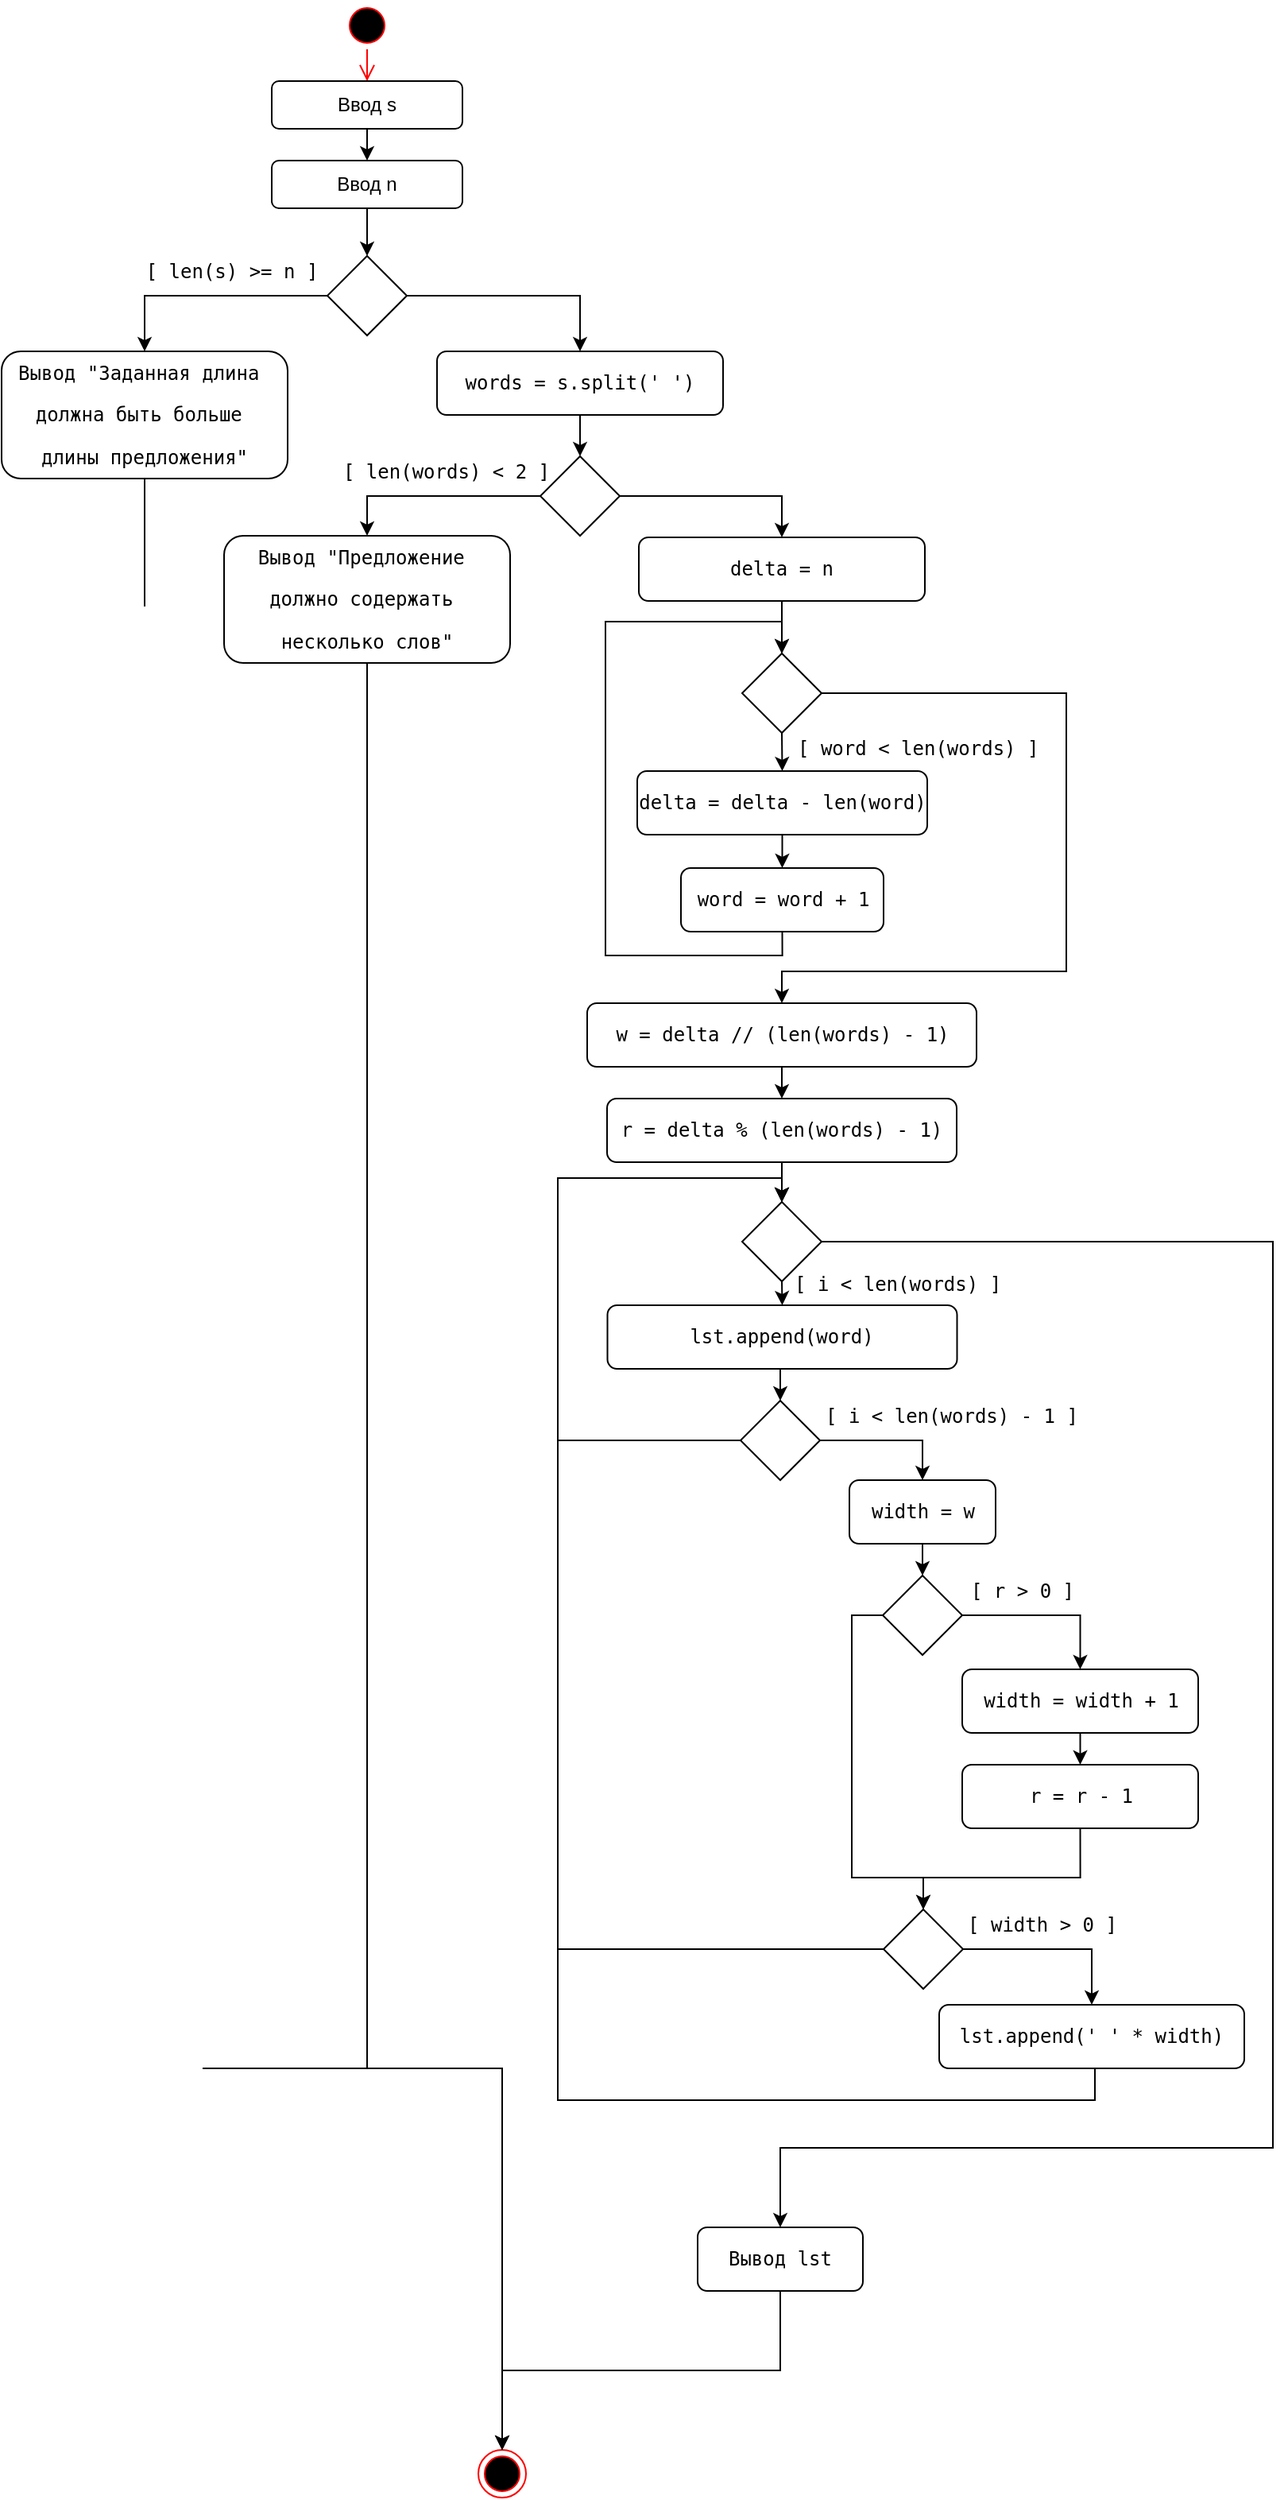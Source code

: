 <mxfile version="14.1.8" type="device"><diagram id="8eClRyfRKuZTJK0j-eO9" name="Страница 1"><mxGraphModel dx="1278" dy="784" grid="1" gridSize="10" guides="1" tooltips="1" connect="1" arrows="1" fold="1" page="1" pageScale="1" pageWidth="827" pageHeight="1169" math="0" shadow="0"><root><mxCell id="0"/><mxCell id="1" parent="0"/><mxCell id="L-USjLW_l7-2wz2PihbB-1" value="" style="ellipse;html=1;shape=startState;fillColor=#000000;strokeColor=#ff0000;" vertex="1" parent="1"><mxGeometry x="265" y="20" width="30" height="30" as="geometry"/></mxCell><mxCell id="L-USjLW_l7-2wz2PihbB-2" value="" style="edgeStyle=orthogonalEdgeStyle;html=1;verticalAlign=bottom;endArrow=open;endSize=8;strokeColor=#ff0000;entryX=0.5;entryY=0;entryDx=0;entryDy=0;" edge="1" source="L-USjLW_l7-2wz2PihbB-1" parent="1" target="L-USjLW_l7-2wz2PihbB-4"><mxGeometry relative="1" as="geometry"><mxPoint x="280" y="110" as="targetPoint"/></mxGeometry></mxCell><mxCell id="L-USjLW_l7-2wz2PihbB-3" value="" style="ellipse;html=1;shape=endState;fillColor=#000000;strokeColor=#ff0000;" vertex="1" parent="1"><mxGeometry x="350" y="1560" width="30" height="30" as="geometry"/></mxCell><mxCell id="L-USjLW_l7-2wz2PihbB-6" style="edgeStyle=orthogonalEdgeStyle;rounded=0;orthogonalLoop=1;jettySize=auto;html=1;exitX=0.5;exitY=1;exitDx=0;exitDy=0;entryX=0.5;entryY=0;entryDx=0;entryDy=0;" edge="1" parent="1" source="L-USjLW_l7-2wz2PihbB-4" target="L-USjLW_l7-2wz2PihbB-5"><mxGeometry relative="1" as="geometry"/></mxCell><mxCell id="L-USjLW_l7-2wz2PihbB-4" value="Ввод s" style="rounded=1;whiteSpace=wrap;html=1;" vertex="1" parent="1"><mxGeometry x="220" y="70" width="120" height="30" as="geometry"/></mxCell><mxCell id="L-USjLW_l7-2wz2PihbB-8" style="edgeStyle=orthogonalEdgeStyle;rounded=0;orthogonalLoop=1;jettySize=auto;html=1;exitX=0.5;exitY=1;exitDx=0;exitDy=0;" edge="1" parent="1" source="L-USjLW_l7-2wz2PihbB-5" target="L-USjLW_l7-2wz2PihbB-7"><mxGeometry relative="1" as="geometry"/></mxCell><mxCell id="L-USjLW_l7-2wz2PihbB-5" value="Ввод n" style="rounded=1;whiteSpace=wrap;html=1;" vertex="1" parent="1"><mxGeometry x="220" y="120" width="120" height="30" as="geometry"/></mxCell><mxCell id="L-USjLW_l7-2wz2PihbB-26" style="edgeStyle=orthogonalEdgeStyle;rounded=0;orthogonalLoop=1;jettySize=auto;html=1;exitX=1;exitY=0.5;exitDx=0;exitDy=0;fontColor=#000000;" edge="1" parent="1" source="L-USjLW_l7-2wz2PihbB-7" target="L-USjLW_l7-2wz2PihbB-9"><mxGeometry relative="1" as="geometry"/></mxCell><mxCell id="L-USjLW_l7-2wz2PihbB-27" style="edgeStyle=orthogonalEdgeStyle;rounded=0;orthogonalLoop=1;jettySize=auto;html=1;exitX=0;exitY=0.5;exitDx=0;exitDy=0;fontColor=#000000;" edge="1" parent="1" source="L-USjLW_l7-2wz2PihbB-7" target="L-USjLW_l7-2wz2PihbB-25"><mxGeometry relative="1" as="geometry"/></mxCell><mxCell id="L-USjLW_l7-2wz2PihbB-7" value="" style="rhombus;whiteSpace=wrap;html=1;" vertex="1" parent="1"><mxGeometry x="255" y="180" width="50" height="50" as="geometry"/></mxCell><mxCell id="L-USjLW_l7-2wz2PihbB-28" style="edgeStyle=orthogonalEdgeStyle;rounded=0;orthogonalLoop=1;jettySize=auto;html=1;exitX=0.5;exitY=1;exitDx=0;exitDy=0;entryX=0.5;entryY=0;entryDx=0;entryDy=0;fontColor=#000000;" edge="1" parent="1" source="L-USjLW_l7-2wz2PihbB-9" target="L-USjLW_l7-2wz2PihbB-13"><mxGeometry relative="1" as="geometry"/></mxCell><mxCell id="L-USjLW_l7-2wz2PihbB-9" value="&lt;pre style=&quot;font-family: &amp;quot;jetbrains mono&amp;quot;, monospace;&quot;&gt;words = s.split(&lt;span style=&quot;&quot;&gt;' '&lt;/span&gt;)&lt;/pre&gt;" style="rounded=1;whiteSpace=wrap;html=1;labelBackgroundColor=none;" vertex="1" parent="1"><mxGeometry x="324" y="240" width="180" height="40" as="geometry"/></mxCell><mxCell id="L-USjLW_l7-2wz2PihbB-32" style="edgeStyle=orthogonalEdgeStyle;rounded=0;orthogonalLoop=1;jettySize=auto;html=1;exitX=0;exitY=0.5;exitDx=0;exitDy=0;entryX=0.5;entryY=0;entryDx=0;entryDy=0;fontColor=#000000;" edge="1" parent="1" source="L-USjLW_l7-2wz2PihbB-13" target="L-USjLW_l7-2wz2PihbB-30"><mxGeometry relative="1" as="geometry"/></mxCell><mxCell id="L-USjLW_l7-2wz2PihbB-33" style="edgeStyle=orthogonalEdgeStyle;rounded=0;orthogonalLoop=1;jettySize=auto;html=1;exitX=1;exitY=0.5;exitDx=0;exitDy=0;fontColor=#000000;" edge="1" parent="1" source="L-USjLW_l7-2wz2PihbB-13" target="L-USjLW_l7-2wz2PihbB-21"><mxGeometry relative="1" as="geometry"/></mxCell><mxCell id="L-USjLW_l7-2wz2PihbB-13" value="" style="rhombus;whiteSpace=wrap;html=1;" vertex="1" parent="1"><mxGeometry x="389" y="306" width="50" height="50" as="geometry"/></mxCell><mxCell id="L-USjLW_l7-2wz2PihbB-41" style="edgeStyle=orthogonalEdgeStyle;rounded=0;orthogonalLoop=1;jettySize=auto;html=1;exitX=0.5;exitY=1;exitDx=0;exitDy=0;fontColor=#000000;" edge="1" parent="1" source="L-USjLW_l7-2wz2PihbB-21" target="L-USjLW_l7-2wz2PihbB-37"><mxGeometry relative="1" as="geometry"/></mxCell><mxCell id="L-USjLW_l7-2wz2PihbB-21" value="&lt;pre style=&quot;font-family: &amp;#34;jetbrains mono&amp;#34; , monospace&quot;&gt;delta = n&lt;/pre&gt;" style="rounded=1;whiteSpace=wrap;html=1;labelBackgroundColor=none;" vertex="1" parent="1"><mxGeometry x="451" y="357" width="180" height="40" as="geometry"/></mxCell><mxCell id="L-USjLW_l7-2wz2PihbB-29" style="edgeStyle=orthogonalEdgeStyle;rounded=0;orthogonalLoop=1;jettySize=auto;html=1;exitX=0.5;exitY=1;exitDx=0;exitDy=0;fontColor=#000000;entryX=0.5;entryY=0;entryDx=0;entryDy=0;" edge="1" parent="1" source="L-USjLW_l7-2wz2PihbB-25" target="L-USjLW_l7-2wz2PihbB-3"><mxGeometry relative="1" as="geometry"><mxPoint x="320" y="780" as="targetPoint"/><Array as="points"><mxPoint x="140" y="1320"/><mxPoint x="365" y="1320"/></Array></mxGeometry></mxCell><mxCell id="L-USjLW_l7-2wz2PihbB-25" value="&lt;pre style=&quot;font-family: &amp;#34;jetbrains mono&amp;#34; , monospace&quot;&gt;Вывод &quot;Заданная длина &lt;/pre&gt;&lt;pre style=&quot;font-family: &amp;#34;jetbrains mono&amp;#34; , monospace&quot;&gt;должна быть больше &lt;/pre&gt;&lt;pre style=&quot;font-family: &amp;#34;jetbrains mono&amp;#34; , monospace&quot;&gt;длины предложения&quot;&lt;/pre&gt;" style="rounded=1;whiteSpace=wrap;html=1;labelBackgroundColor=none;" vertex="1" parent="1"><mxGeometry x="50" y="240" width="180" height="80" as="geometry"/></mxCell><mxCell id="L-USjLW_l7-2wz2PihbB-31" style="edgeStyle=orthogonalEdgeStyle;rounded=0;orthogonalLoop=1;jettySize=auto;html=1;exitX=0.5;exitY=1;exitDx=0;exitDy=0;entryX=0.5;entryY=0;entryDx=0;entryDy=0;fontColor=#000000;" edge="1" parent="1" source="L-USjLW_l7-2wz2PihbB-30" target="L-USjLW_l7-2wz2PihbB-3"><mxGeometry relative="1" as="geometry"><Array as="points"><mxPoint x="280" y="1320"/><mxPoint x="365" y="1320"/></Array></mxGeometry></mxCell><mxCell id="L-USjLW_l7-2wz2PihbB-30" value="&lt;pre style=&quot;font-family: &amp;#34;jetbrains mono&amp;#34; , monospace&quot;&gt;Вывод &quot;Предложение &lt;/pre&gt;&lt;pre style=&quot;font-family: &amp;#34;jetbrains mono&amp;#34; , monospace&quot;&gt;должно содержать &lt;/pre&gt;&lt;pre style=&quot;font-family: &amp;#34;jetbrains mono&amp;#34; , monospace&quot;&gt;несколько слов&quot;&lt;/pre&gt;" style="rounded=1;whiteSpace=wrap;html=1;labelBackgroundColor=none;" vertex="1" parent="1"><mxGeometry x="190" y="356" width="180" height="80" as="geometry"/></mxCell><mxCell id="L-USjLW_l7-2wz2PihbB-35" value="&lt;pre style=&quot;font-family: &amp;#34;jetbrains mono&amp;#34; , monospace&quot;&gt;&lt;span&gt;[ len&lt;/span&gt;(s) &amp;gt;= n ]&lt;/pre&gt;" style="text;whiteSpace=wrap;html=1;labelBackgroundColor=none;align=center;verticalAlign=middle;" vertex="1" parent="1"><mxGeometry x="135" y="180" width="120" height="20" as="geometry"/></mxCell><mxCell id="L-USjLW_l7-2wz2PihbB-36" value="&lt;pre style=&quot;font-family: &amp;#34;jetbrains mono&amp;#34; , monospace&quot;&gt;&lt;span&gt;[ len&lt;/span&gt;(words) &amp;lt; &lt;span&gt;2 ]&lt;/span&gt;&lt;/pre&gt;" style="text;whiteSpace=wrap;html=1;verticalAlign=middle;align=center;labelBackgroundColor=none;" vertex="1" parent="1"><mxGeometry x="265" y="306" width="130" height="20" as="geometry"/></mxCell><mxCell id="L-USjLW_l7-2wz2PihbB-42" style="edgeStyle=orthogonalEdgeStyle;rounded=0;orthogonalLoop=1;jettySize=auto;html=1;exitX=0.5;exitY=1;exitDx=0;exitDy=0;entryX=0.5;entryY=0;entryDx=0;entryDy=0;fontColor=#000000;" edge="1" parent="1" source="L-USjLW_l7-2wz2PihbB-37" target="L-USjLW_l7-2wz2PihbB-39"><mxGeometry relative="1" as="geometry"/></mxCell><mxCell id="L-USjLW_l7-2wz2PihbB-50" style="edgeStyle=orthogonalEdgeStyle;rounded=0;orthogonalLoop=1;jettySize=auto;html=1;exitX=1;exitY=0.5;exitDx=0;exitDy=0;entryX=0.5;entryY=0;entryDx=0;entryDy=0;fontColor=#000000;" edge="1" parent="1" source="L-USjLW_l7-2wz2PihbB-37" target="L-USjLW_l7-2wz2PihbB-46"><mxGeometry relative="1" as="geometry"><Array as="points"><mxPoint x="720" y="455"/><mxPoint x="720" y="630"/><mxPoint x="541" y="630"/></Array></mxGeometry></mxCell><mxCell id="L-USjLW_l7-2wz2PihbB-37" value="" style="rhombus;whiteSpace=wrap;html=1;" vertex="1" parent="1"><mxGeometry x="516" y="430" width="50" height="50" as="geometry"/></mxCell><mxCell id="L-USjLW_l7-2wz2PihbB-43" style="edgeStyle=orthogonalEdgeStyle;rounded=0;orthogonalLoop=1;jettySize=auto;html=1;exitX=0.5;exitY=1;exitDx=0;exitDy=0;entryX=0.5;entryY=0;entryDx=0;entryDy=0;fontColor=#000000;" edge="1" parent="1" source="L-USjLW_l7-2wz2PihbB-39" target="L-USjLW_l7-2wz2PihbB-40"><mxGeometry relative="1" as="geometry"/></mxCell><mxCell id="L-USjLW_l7-2wz2PihbB-39" value="&lt;pre style=&quot;font-family: &amp;#34;jetbrains mono&amp;#34; , monospace&quot;&gt;&lt;pre style=&quot;font-family: &amp;#34;jetbrains mono&amp;#34; , monospace&quot;&gt;delta = delta - &lt;span&gt;len&lt;/span&gt;&lt;span&gt;(word)&lt;/span&gt;&lt;/pre&gt;&lt;/pre&gt;" style="rounded=1;whiteSpace=wrap;html=1;labelBackgroundColor=none;" vertex="1" parent="1"><mxGeometry x="450" y="504" width="182.5" height="40" as="geometry"/></mxCell><mxCell id="L-USjLW_l7-2wz2PihbB-44" style="edgeStyle=orthogonalEdgeStyle;rounded=0;orthogonalLoop=1;jettySize=auto;html=1;exitX=0.5;exitY=1;exitDx=0;exitDy=0;fontColor=#000000;entryX=0.5;entryY=0;entryDx=0;entryDy=0;" edge="1" parent="1" source="L-USjLW_l7-2wz2PihbB-40" target="L-USjLW_l7-2wz2PihbB-37"><mxGeometry relative="1" as="geometry"><mxPoint x="570" y="420" as="targetPoint"/><Array as="points"><mxPoint x="541" y="620"/><mxPoint x="430" y="620"/><mxPoint x="430" y="410"/><mxPoint x="541" y="410"/></Array></mxGeometry></mxCell><mxCell id="L-USjLW_l7-2wz2PihbB-40" value="&lt;pre style=&quot;font-family: &amp;#34;jetbrains mono&amp;#34; , monospace&quot;&gt;word = word + 1&lt;/pre&gt;" style="rounded=1;whiteSpace=wrap;html=1;labelBackgroundColor=none;" vertex="1" parent="1"><mxGeometry x="477.5" y="565" width="127.5" height="40" as="geometry"/></mxCell><mxCell id="L-USjLW_l7-2wz2PihbB-45" value="&lt;pre style=&quot;font-family: &amp;quot;jetbrains mono&amp;quot; , monospace&quot;&gt;&lt;span&gt;[ word &amp;lt; len(words) &lt;/span&gt;&lt;span&gt;]&lt;/span&gt;&lt;/pre&gt;" style="text;whiteSpace=wrap;html=1;verticalAlign=middle;align=left;labelBackgroundColor=none;" vertex="1" parent="1"><mxGeometry x="549" y="480" width="161" height="20" as="geometry"/></mxCell><mxCell id="L-USjLW_l7-2wz2PihbB-49" style="edgeStyle=orthogonalEdgeStyle;rounded=0;orthogonalLoop=1;jettySize=auto;html=1;exitX=0.5;exitY=1;exitDx=0;exitDy=0;entryX=0.5;entryY=0;entryDx=0;entryDy=0;fontColor=#000000;" edge="1" parent="1" source="L-USjLW_l7-2wz2PihbB-46" target="L-USjLW_l7-2wz2PihbB-47"><mxGeometry relative="1" as="geometry"/></mxCell><mxCell id="L-USjLW_l7-2wz2PihbB-46" value="&lt;pre style=&quot;font-family: &amp;quot;jetbrains mono&amp;quot; , monospace&quot;&gt;&lt;pre style=&quot;font-family: &amp;quot;jetbrains mono&amp;quot;, monospace;&quot;&gt;w = delta // (&lt;span style=&quot;&quot;&gt;len&lt;/span&gt;(words) - &lt;span style=&quot;&quot;&gt;1&lt;/span&gt;)&lt;/pre&gt;&lt;/pre&gt;" style="rounded=1;whiteSpace=wrap;html=1;labelBackgroundColor=none;" vertex="1" parent="1"><mxGeometry x="418.5" y="650" width="245" height="40" as="geometry"/></mxCell><mxCell id="L-USjLW_l7-2wz2PihbB-52" style="edgeStyle=orthogonalEdgeStyle;rounded=0;orthogonalLoop=1;jettySize=auto;html=1;exitX=0.5;exitY=1;exitDx=0;exitDy=0;fontColor=#000000;" edge="1" parent="1" source="L-USjLW_l7-2wz2PihbB-47" target="L-USjLW_l7-2wz2PihbB-51"><mxGeometry relative="1" as="geometry"/></mxCell><mxCell id="L-USjLW_l7-2wz2PihbB-47" value="&lt;pre style=&quot;font-family: &amp;quot;jetbrains mono&amp;quot; , monospace&quot;&gt;r = delta % (&lt;span style=&quot;font-family: &amp;quot;jetbrains mono&amp;quot;, monospace;&quot;&gt;len&lt;/span&gt;&lt;span style=&quot;font-family: &amp;quot;jetbrains mono&amp;quot;, monospace;&quot;&gt;(words) - &lt;/span&gt;&lt;span style=&quot;font-family: &amp;quot;jetbrains mono&amp;quot;, monospace;&quot;&gt;1&lt;/span&gt;&lt;span style=&quot;font-family: &amp;quot;jetbrains mono&amp;quot;, monospace;&quot;&gt;)&lt;/span&gt;&lt;/pre&gt;" style="rounded=1;whiteSpace=wrap;html=1;labelBackgroundColor=none;" vertex="1" parent="1"><mxGeometry x="431" y="710" width="220" height="40" as="geometry"/></mxCell><mxCell id="L-USjLW_l7-2wz2PihbB-54" style="edgeStyle=orthogonalEdgeStyle;rounded=0;orthogonalLoop=1;jettySize=auto;html=1;exitX=0.5;exitY=1;exitDx=0;exitDy=0;entryX=0.5;entryY=0;entryDx=0;entryDy=0;fontColor=#000000;" edge="1" parent="1" source="L-USjLW_l7-2wz2PihbB-51" target="L-USjLW_l7-2wz2PihbB-53"><mxGeometry relative="1" as="geometry"/></mxCell><mxCell id="L-USjLW_l7-2wz2PihbB-58" style="edgeStyle=orthogonalEdgeStyle;rounded=0;orthogonalLoop=1;jettySize=auto;html=1;exitX=1;exitY=0.5;exitDx=0;exitDy=0;entryX=0.5;entryY=0;entryDx=0;entryDy=0;fontColor=#000000;" edge="1" parent="1" source="L-USjLW_l7-2wz2PihbB-51" target="L-USjLW_l7-2wz2PihbB-56"><mxGeometry relative="1" as="geometry"><Array as="points"><mxPoint x="850" y="800"/><mxPoint x="850" y="1370"/><mxPoint x="540" y="1370"/></Array></mxGeometry></mxCell><mxCell id="L-USjLW_l7-2wz2PihbB-51" value="" style="rhombus;whiteSpace=wrap;html=1;" vertex="1" parent="1"><mxGeometry x="516" y="775" width="50" height="50" as="geometry"/></mxCell><mxCell id="L-USjLW_l7-2wz2PihbB-60" style="edgeStyle=orthogonalEdgeStyle;rounded=0;orthogonalLoop=1;jettySize=auto;html=1;exitX=0.5;exitY=1;exitDx=0;exitDy=0;entryX=0.5;entryY=0;entryDx=0;entryDy=0;fontColor=#000000;" edge="1" parent="1" source="L-USjLW_l7-2wz2PihbB-53" target="L-USjLW_l7-2wz2PihbB-59"><mxGeometry relative="1" as="geometry"/></mxCell><mxCell id="L-USjLW_l7-2wz2PihbB-53" value="&lt;pre style=&quot;font-family: &amp;quot;jetbrains mono&amp;quot; , monospace&quot;&gt;&lt;pre style=&quot;font-family: &amp;quot;jetbrains mono&amp;quot;, monospace;&quot;&gt;lst.append(word)&lt;/pre&gt;&lt;/pre&gt;" style="rounded=1;whiteSpace=wrap;html=1;labelBackgroundColor=none;" vertex="1" parent="1"><mxGeometry x="431.25" y="840" width="220" height="40" as="geometry"/></mxCell><mxCell id="L-USjLW_l7-2wz2PihbB-55" value="&lt;pre style=&quot;font-family: &amp;quot;jetbrains mono&amp;quot;, monospace;&quot;&gt;[ i &amp;lt; len(words) ]&lt;/pre&gt;" style="text;whiteSpace=wrap;html=1;verticalAlign=middle;align=left;labelBackgroundColor=none;" vertex="1" parent="1"><mxGeometry x="547" y="817" width="150" height="20" as="geometry"/></mxCell><mxCell id="L-USjLW_l7-2wz2PihbB-57" style="edgeStyle=orthogonalEdgeStyle;rounded=0;orthogonalLoop=1;jettySize=auto;html=1;exitX=0.5;exitY=1;exitDx=0;exitDy=0;fontColor=#000000;" edge="1" parent="1" source="L-USjLW_l7-2wz2PihbB-56" target="L-USjLW_l7-2wz2PihbB-3"><mxGeometry relative="1" as="geometry"/></mxCell><mxCell id="L-USjLW_l7-2wz2PihbB-56" value="&lt;pre style=&quot;font-family: &amp;#34;jetbrains mono&amp;#34; , monospace&quot;&gt;Вывод lst&lt;/pre&gt;" style="rounded=1;whiteSpace=wrap;html=1;labelBackgroundColor=none;" vertex="1" parent="1"><mxGeometry x="488" y="1420" width="104" height="40" as="geometry"/></mxCell><mxCell id="L-USjLW_l7-2wz2PihbB-64" style="edgeStyle=orthogonalEdgeStyle;rounded=0;orthogonalLoop=1;jettySize=auto;html=1;exitX=0.5;exitY=1;exitDx=0;exitDy=0;entryX=0.5;entryY=0;entryDx=0;entryDy=0;fontColor=#000000;" edge="1" parent="1" source="L-USjLW_l7-2wz2PihbB-59" target="L-USjLW_l7-2wz2PihbB-51"><mxGeometry relative="1" as="geometry"><Array as="points"><mxPoint x="540" y="925"/><mxPoint x="400" y="925"/><mxPoint x="400" y="760"/><mxPoint x="541" y="760"/></Array></mxGeometry></mxCell><mxCell id="L-USjLW_l7-2wz2PihbB-66" style="edgeStyle=orthogonalEdgeStyle;rounded=0;orthogonalLoop=1;jettySize=auto;html=1;exitX=1;exitY=0.5;exitDx=0;exitDy=0;fontColor=#000000;entryX=0.5;entryY=0;entryDx=0;entryDy=0;" edge="1" parent="1" source="L-USjLW_l7-2wz2PihbB-59" target="L-USjLW_l7-2wz2PihbB-65"><mxGeometry relative="1" as="geometry"/></mxCell><mxCell id="L-USjLW_l7-2wz2PihbB-59" value="" style="rhombus;whiteSpace=wrap;html=1;" vertex="1" parent="1"><mxGeometry x="515" y="900" width="50" height="50" as="geometry"/></mxCell><mxCell id="L-USjLW_l7-2wz2PihbB-61" value="&lt;pre style=&quot;font-family: &amp;quot;jetbrains mono&amp;quot; , monospace&quot;&gt;[ i &amp;lt; &lt;span&gt;len&lt;/span&gt;(words) - &lt;span&gt;1 ]&lt;/span&gt;&lt;/pre&gt;" style="text;whiteSpace=wrap;html=1;verticalAlign=middle;align=center;labelBackgroundColor=none;" vertex="1" parent="1"><mxGeometry x="566" y="900" width="164" height="20" as="geometry"/></mxCell><mxCell id="L-USjLW_l7-2wz2PihbB-71" style="edgeStyle=orthogonalEdgeStyle;rounded=0;orthogonalLoop=1;jettySize=auto;html=1;exitX=0.5;exitY=1;exitDx=0;exitDy=0;entryX=0.5;entryY=0;entryDx=0;entryDy=0;fontColor=#000000;" edge="1" parent="1" source="L-USjLW_l7-2wz2PihbB-65" target="L-USjLW_l7-2wz2PihbB-67"><mxGeometry relative="1" as="geometry"/></mxCell><mxCell id="L-USjLW_l7-2wz2PihbB-65" value="&lt;pre style=&quot;font-family: &amp;quot;jetbrains mono&amp;quot; , monospace&quot;&gt;&lt;pre style=&quot;font-family: &amp;quot;jetbrains mono&amp;quot; , monospace&quot;&gt;&lt;pre style=&quot;font-family: &amp;quot;jetbrains mono&amp;quot;, monospace;&quot;&gt;width = w&lt;/pre&gt;&lt;/pre&gt;&lt;/pre&gt;" style="rounded=1;whiteSpace=wrap;html=1;labelBackgroundColor=none;" vertex="1" parent="1"><mxGeometry x="583.5" y="950" width="92" height="40" as="geometry"/></mxCell><mxCell id="L-USjLW_l7-2wz2PihbB-81" style="edgeStyle=orthogonalEdgeStyle;rounded=0;orthogonalLoop=1;jettySize=auto;html=1;exitX=1;exitY=0.5;exitDx=0;exitDy=0;fontColor=#000000;" edge="1" parent="1" source="L-USjLW_l7-2wz2PihbB-67" target="L-USjLW_l7-2wz2PihbB-72"><mxGeometry relative="1" as="geometry"/></mxCell><mxCell id="L-USjLW_l7-2wz2PihbB-82" style="edgeStyle=orthogonalEdgeStyle;rounded=0;orthogonalLoop=1;jettySize=auto;html=1;exitX=0;exitY=0.5;exitDx=0;exitDy=0;fontColor=#000000;" edge="1" parent="1" source="L-USjLW_l7-2wz2PihbB-67" target="L-USjLW_l7-2wz2PihbB-69"><mxGeometry relative="1" as="geometry"><Array as="points"><mxPoint x="585" y="1035"/><mxPoint x="585" y="1200"/><mxPoint x="630" y="1200"/></Array></mxGeometry></mxCell><mxCell id="L-USjLW_l7-2wz2PihbB-67" value="" style="rhombus;whiteSpace=wrap;html=1;" vertex="1" parent="1"><mxGeometry x="604.5" y="1010" width="50" height="50" as="geometry"/></mxCell><mxCell id="L-USjLW_l7-2wz2PihbB-84" style="edgeStyle=orthogonalEdgeStyle;rounded=0;orthogonalLoop=1;jettySize=auto;html=1;exitX=1;exitY=0.5;exitDx=0;exitDy=0;entryX=0.5;entryY=0;entryDx=0;entryDy=0;fontColor=#000000;" edge="1" parent="1" source="L-USjLW_l7-2wz2PihbB-69" target="L-USjLW_l7-2wz2PihbB-83"><mxGeometry relative="1" as="geometry"/></mxCell><mxCell id="L-USjLW_l7-2wz2PihbB-86" style="edgeStyle=orthogonalEdgeStyle;rounded=0;orthogonalLoop=1;jettySize=auto;html=1;exitX=0;exitY=0.5;exitDx=0;exitDy=0;entryX=0.5;entryY=0;entryDx=0;entryDy=0;fontColor=#000000;" edge="1" parent="1" source="L-USjLW_l7-2wz2PihbB-69" target="L-USjLW_l7-2wz2PihbB-51"><mxGeometry relative="1" as="geometry"><Array as="points"><mxPoint x="400" y="1245"/><mxPoint x="400" y="760"/><mxPoint x="541" y="760"/></Array></mxGeometry></mxCell><mxCell id="L-USjLW_l7-2wz2PihbB-69" value="" style="rhombus;whiteSpace=wrap;html=1;" vertex="1" parent="1"><mxGeometry x="605" y="1220" width="50" height="50" as="geometry"/></mxCell><mxCell id="L-USjLW_l7-2wz2PihbB-79" style="edgeStyle=orthogonalEdgeStyle;rounded=0;orthogonalLoop=1;jettySize=auto;html=1;exitX=0.5;exitY=1;exitDx=0;exitDy=0;entryX=0.5;entryY=0;entryDx=0;entryDy=0;fontColor=#000000;" edge="1" parent="1" source="L-USjLW_l7-2wz2PihbB-72" target="L-USjLW_l7-2wz2PihbB-77"><mxGeometry relative="1" as="geometry"/></mxCell><mxCell id="L-USjLW_l7-2wz2PihbB-72" value="&lt;pre style=&quot;font-family: &amp;#34;jetbrains mono&amp;#34; , monospace&quot;&gt;&lt;pre style=&quot;font-family: &amp;#34;jetbrains mono&amp;#34; , monospace&quot;&gt;&lt;pre style=&quot;font-family: &amp;#34;jetbrains mono&amp;#34; , monospace&quot;&gt;&lt;pre style=&quot;font-family: &amp;#34;jetbrains mono&amp;#34; , monospace&quot;&gt;width = width + &lt;span&gt;1&lt;/span&gt;&lt;/pre&gt;&lt;/pre&gt;&lt;/pre&gt;&lt;/pre&gt;" style="rounded=1;whiteSpace=wrap;html=1;labelBackgroundColor=none;" vertex="1" parent="1"><mxGeometry x="654.5" y="1069" width="148.5" height="40" as="geometry"/></mxCell><mxCell id="L-USjLW_l7-2wz2PihbB-76" value="&lt;pre style=&quot;font-family: &amp;#34;jetbrains mono&amp;#34; , monospace&quot;&gt;[ r &amp;gt; &lt;span&gt;0&lt;/span&gt; ]&lt;/pre&gt;" style="text;whiteSpace=wrap;html=1;verticalAlign=middle;labelBackgroundColor=none;align=center;" vertex="1" parent="1"><mxGeometry x="655" y="1010" width="75" height="20" as="geometry"/></mxCell><mxCell id="L-USjLW_l7-2wz2PihbB-80" style="edgeStyle=orthogonalEdgeStyle;rounded=0;orthogonalLoop=1;jettySize=auto;html=1;exitX=0.5;exitY=1;exitDx=0;exitDy=0;entryX=0.5;entryY=0;entryDx=0;entryDy=0;fontColor=#000000;" edge="1" parent="1" source="L-USjLW_l7-2wz2PihbB-77" target="L-USjLW_l7-2wz2PihbB-69"><mxGeometry relative="1" as="geometry"><Array as="points"><mxPoint x="729" y="1200"/><mxPoint x="630" y="1200"/></Array></mxGeometry></mxCell><mxCell id="L-USjLW_l7-2wz2PihbB-77" value="&lt;pre style=&quot;font-family: &amp;#34;jetbrains mono&amp;#34; , monospace&quot;&gt;&lt;pre style=&quot;font-family: &amp;#34;jetbrains mono&amp;#34; , monospace&quot;&gt;&lt;pre style=&quot;font-family: &amp;#34;jetbrains mono&amp;#34; , monospace&quot;&gt;&lt;pre style=&quot;font-family: &amp;#34;jetbrains mono&amp;#34; , monospace&quot;&gt;r = r - 1&lt;/pre&gt;&lt;/pre&gt;&lt;/pre&gt;&lt;/pre&gt;" style="rounded=1;whiteSpace=wrap;html=1;labelBackgroundColor=none;" vertex="1" parent="1"><mxGeometry x="654.5" y="1129" width="148.5" height="40" as="geometry"/></mxCell><mxCell id="L-USjLW_l7-2wz2PihbB-85" style="edgeStyle=orthogonalEdgeStyle;rounded=0;orthogonalLoop=1;jettySize=auto;html=1;exitX=0.5;exitY=1;exitDx=0;exitDy=0;entryX=0.5;entryY=0;entryDx=0;entryDy=0;fontColor=#000000;" edge="1" parent="1" source="L-USjLW_l7-2wz2PihbB-83" target="L-USjLW_l7-2wz2PihbB-51"><mxGeometry relative="1" as="geometry"><Array as="points"><mxPoint x="738" y="1340"/><mxPoint x="400" y="1340"/><mxPoint x="400" y="760"/><mxPoint x="541" y="760"/></Array></mxGeometry></mxCell><mxCell id="L-USjLW_l7-2wz2PihbB-83" value="&lt;pre style=&quot;font-family: &amp;quot;jetbrains mono&amp;quot; , monospace&quot;&gt;&lt;pre style=&quot;font-family: &amp;quot;jetbrains mono&amp;quot; , monospace&quot;&gt;&lt;pre style=&quot;font-family: &amp;quot;jetbrains mono&amp;quot; , monospace&quot;&gt;&lt;pre style=&quot;font-family: &amp;quot;jetbrains mono&amp;quot; , monospace&quot;&gt;&lt;pre style=&quot;font-family: &amp;quot;jetbrains mono&amp;quot;, monospace;&quot;&gt;lst.append(&lt;span style=&quot;&quot;&gt;' ' &lt;/span&gt;* width)&lt;/pre&gt;&lt;/pre&gt;&lt;/pre&gt;&lt;/pre&gt;&lt;/pre&gt;" style="rounded=1;whiteSpace=wrap;html=1;labelBackgroundColor=none;" vertex="1" parent="1"><mxGeometry x="640" y="1280" width="192" height="40" as="geometry"/></mxCell><mxCell id="L-USjLW_l7-2wz2PihbB-87" value="&lt;pre style=&quot;font-family: &amp;quot;jetbrains mono&amp;quot;, monospace;&quot;&gt;[ width &amp;gt; &lt;span style=&quot;&quot;&gt;0 ]&lt;/span&gt;&lt;/pre&gt;" style="text;whiteSpace=wrap;html=1;verticalAlign=middle;align=center;labelBackgroundColor=none;" vertex="1" parent="1"><mxGeometry x="655" y="1220" width="100" height="20" as="geometry"/></mxCell></root></mxGraphModel></diagram></mxfile>